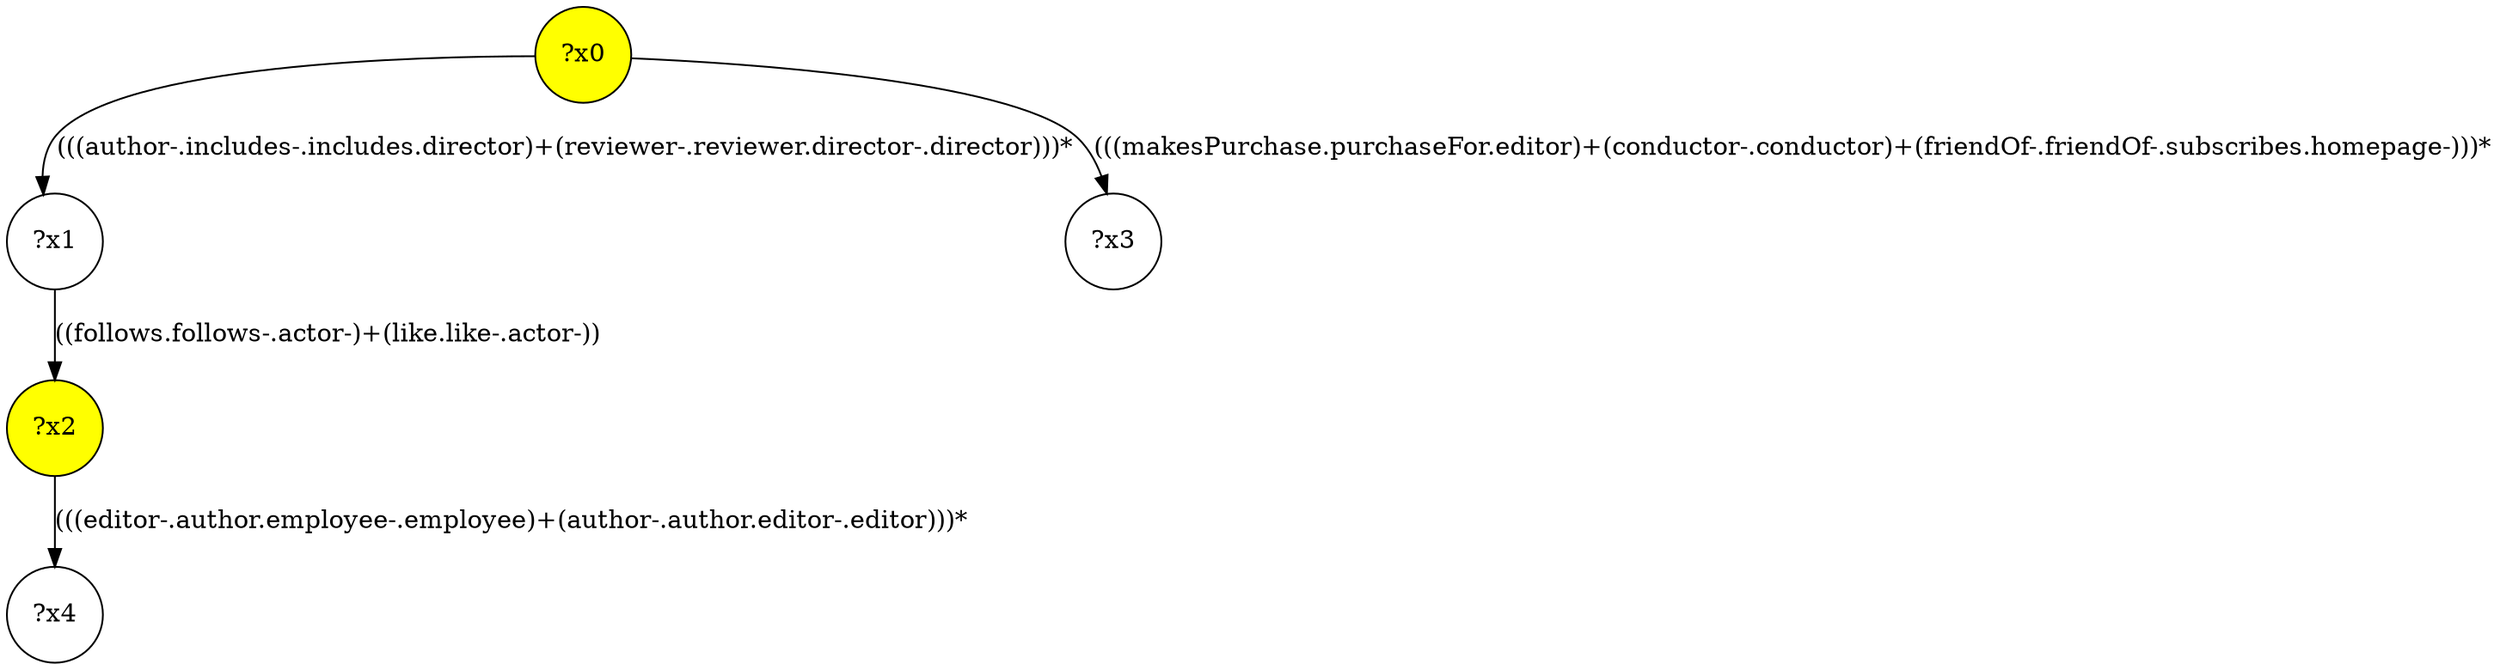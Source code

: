 digraph g {
	x0 [fillcolor="yellow", style="filled," shape=circle, label="?x0"];
	x2 [fillcolor="yellow", style="filled," shape=circle, label="?x2"];
	x1 [shape=circle, label="?x1"];
	x0 -> x1 [label="(((author-.includes-.includes.director)+(reviewer-.reviewer.director-.director)))*"];
	x1 -> x2 [label="((follows.follows-.actor-)+(like.like-.actor-))"];
	x3 [shape=circle, label="?x3"];
	x0 -> x3 [label="(((makesPurchase.purchaseFor.editor)+(conductor-.conductor)+(friendOf-.friendOf-.subscribes.homepage-)))*"];
	x4 [shape=circle, label="?x4"];
	x2 -> x4 [label="(((editor-.author.employee-.employee)+(author-.author.editor-.editor)))*"];
}
